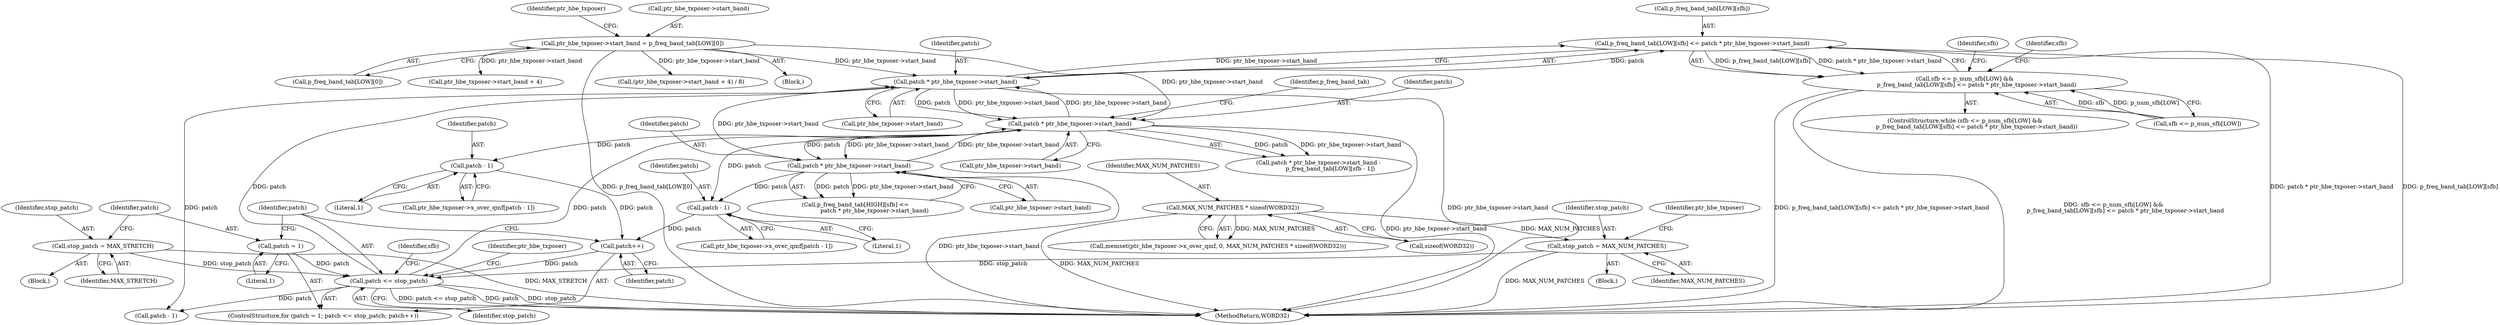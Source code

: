 digraph "0_Android_04e8cd58f075bec5892e369c8deebca9c67e855c_4@array" {
"1000465" [label="(Call,p_freq_band_tab[LOW][sfb] <= patch * ptr_hbe_txposer->start_band)"];
"1000471" [label="(Call,patch * ptr_hbe_txposer->start_band)"];
"1000452" [label="(Call,patch <= stop_patch)"];
"1000449" [label="(Call,patch = 1)"];
"1000455" [label="(Call,patch++)"];
"1000548" [label="(Call,patch - 1)"];
"1000488" [label="(Call,patch * ptr_hbe_txposer->start_band)"];
"1000536" [label="(Call,patch * ptr_hbe_txposer->start_band)"];
"1000115" [label="(Call,ptr_hbe_txposer->start_band = p_freq_band_tab[LOW][0])"];
"1000507" [label="(Call,patch - 1)"];
"1000435" [label="(Call,stop_patch = MAX_NUM_PATCHES)"];
"1000425" [label="(Call,MAX_NUM_PATCHES * sizeof(WORD32))"];
"1000445" [label="(Call,stop_patch = MAX_STRETCH)"];
"1000459" [label="(Call,sfb <= p_num_sfb[LOW] &&\n             p_freq_band_tab[LOW][sfb] <= patch * ptr_hbe_txposer->start_band)"];
"1000116" [label="(Call,ptr_hbe_txposer->start_band)"];
"1000456" [label="(Identifier,patch)"];
"1000591" [label="(MethodReturn,WORD32)"];
"1000466" [label="(Call,p_freq_band_tab[LOW][sfb])"];
"1000471" [label="(Call,patch * ptr_hbe_txposer->start_band)"];
"1000453" [label="(Identifier,patch)"];
"1000142" [label="(Call,(ptr_hbe_txposer->start_band + 4) / 8)"];
"1000437" [label="(Identifier,MAX_NUM_PATCHES)"];
"1000530" [label="(Call,p_freq_band_tab[HIGH][sfb] <=\n                     patch * ptr_hbe_txposer->start_band)"];
"1000507" [label="(Call,patch - 1)"];
"1000455" [label="(Call,patch++)"];
"1000454" [label="(Identifier,stop_patch)"];
"1000477" [label="(Identifier,sfb)"];
"1000509" [label="(Literal,1)"];
"1000461" [label="(Identifier,sfb)"];
"1000465" [label="(Call,p_freq_band_tab[LOW][sfb] <= patch * ptr_hbe_txposer->start_band)"];
"1000114" [label="(Block,)"];
"1000435" [label="(Call,stop_patch = MAX_NUM_PATCHES)"];
"1000115" [label="(Call,ptr_hbe_txposer->start_band = p_freq_band_tab[LOW][0])"];
"1000537" [label="(Identifier,patch)"];
"1000565" [label="(Call,patch - 1)"];
"1000449" [label="(Call,patch = 1)"];
"1000425" [label="(Call,MAX_NUM_PATCHES * sizeof(WORD32))"];
"1000447" [label="(Identifier,MAX_STRETCH)"];
"1000451" [label="(Literal,1)"];
"1000119" [label="(Call,p_freq_band_tab[LOW][0])"];
"1000426" [label="(Identifier,MAX_NUM_PATCHES)"];
"1000440" [label="(Identifier,ptr_hbe_txposer)"];
"1000480" [label="(Identifier,sfb)"];
"1000582" [label="(Identifier,ptr_hbe_txposer)"];
"1000487" [label="(Call,patch * ptr_hbe_txposer->start_band -\n             p_freq_band_tab[LOW][sfb - 1])"];
"1000536" [label="(Call,patch * ptr_hbe_txposer->start_band)"];
"1000495" [label="(Identifier,p_freq_band_tab)"];
"1000427" [label="(Call,sizeof(WORD32))"];
"1000548" [label="(Call,patch - 1)"];
"1000434" [label="(Block,)"];
"1000490" [label="(Call,ptr_hbe_txposer->start_band)"];
"1000459" [label="(Call,sfb <= p_num_sfb[LOW] &&\n             p_freq_band_tab[LOW][sfb] <= patch * ptr_hbe_txposer->start_band)"];
"1000446" [label="(Identifier,stop_patch)"];
"1000450" [label="(Identifier,patch)"];
"1000489" [label="(Identifier,patch)"];
"1000550" [label="(Literal,1)"];
"1000544" [label="(Call,ptr_hbe_txposer->x_over_qmf[patch - 1])"];
"1000472" [label="(Identifier,patch)"];
"1000445" [label="(Call,stop_patch = MAX_STRETCH)"];
"1000538" [label="(Call,ptr_hbe_txposer->start_band)"];
"1000458" [label="(ControlStructure,while (sfb <= p_num_sfb[LOW] &&\n             p_freq_band_tab[LOW][sfb] <= patch * ptr_hbe_txposer->start_band))"];
"1000444" [label="(Block,)"];
"1000508" [label="(Identifier,patch)"];
"1000143" [label="(Call,ptr_hbe_txposer->start_band + 4)"];
"1000436" [label="(Identifier,stop_patch)"];
"1000473" [label="(Call,ptr_hbe_txposer->start_band)"];
"1000549" [label="(Identifier,patch)"];
"1000503" [label="(Call,ptr_hbe_txposer->x_over_qmf[patch - 1])"];
"1000126" [label="(Identifier,ptr_hbe_txposer)"];
"1000460" [label="(Call,sfb <= p_num_sfb[LOW])"];
"1000448" [label="(ControlStructure,for (patch = 1; patch <= stop_patch; patch++))"];
"1000420" [label="(Call,memset(ptr_hbe_txposer->x_over_qmf, 0, MAX_NUM_PATCHES * sizeof(WORD32)))"];
"1000452" [label="(Call,patch <= stop_patch)"];
"1000488" [label="(Call,patch * ptr_hbe_txposer->start_band)"];
"1000465" -> "1000459"  [label="AST: "];
"1000465" -> "1000471"  [label="CFG: "];
"1000466" -> "1000465"  [label="AST: "];
"1000471" -> "1000465"  [label="AST: "];
"1000459" -> "1000465"  [label="CFG: "];
"1000465" -> "1000591"  [label="DDG: patch * ptr_hbe_txposer->start_band"];
"1000465" -> "1000591"  [label="DDG: p_freq_band_tab[LOW][sfb]"];
"1000465" -> "1000459"  [label="DDG: p_freq_band_tab[LOW][sfb]"];
"1000465" -> "1000459"  [label="DDG: patch * ptr_hbe_txposer->start_band"];
"1000471" -> "1000465"  [label="DDG: patch"];
"1000471" -> "1000465"  [label="DDG: ptr_hbe_txposer->start_band"];
"1000471" -> "1000473"  [label="CFG: "];
"1000472" -> "1000471"  [label="AST: "];
"1000473" -> "1000471"  [label="AST: "];
"1000471" -> "1000591"  [label="DDG: ptr_hbe_txposer->start_band"];
"1000452" -> "1000471"  [label="DDG: patch"];
"1000488" -> "1000471"  [label="DDG: ptr_hbe_txposer->start_band"];
"1000536" -> "1000471"  [label="DDG: ptr_hbe_txposer->start_band"];
"1000115" -> "1000471"  [label="DDG: ptr_hbe_txposer->start_band"];
"1000471" -> "1000488"  [label="DDG: patch"];
"1000471" -> "1000488"  [label="DDG: ptr_hbe_txposer->start_band"];
"1000471" -> "1000565"  [label="DDG: patch"];
"1000452" -> "1000448"  [label="AST: "];
"1000452" -> "1000454"  [label="CFG: "];
"1000453" -> "1000452"  [label="AST: "];
"1000454" -> "1000452"  [label="AST: "];
"1000461" -> "1000452"  [label="CFG: "];
"1000582" -> "1000452"  [label="CFG: "];
"1000452" -> "1000591"  [label="DDG: patch <= stop_patch"];
"1000452" -> "1000591"  [label="DDG: patch"];
"1000452" -> "1000591"  [label="DDG: stop_patch"];
"1000449" -> "1000452"  [label="DDG: patch"];
"1000455" -> "1000452"  [label="DDG: patch"];
"1000435" -> "1000452"  [label="DDG: stop_patch"];
"1000445" -> "1000452"  [label="DDG: stop_patch"];
"1000452" -> "1000488"  [label="DDG: patch"];
"1000452" -> "1000565"  [label="DDG: patch"];
"1000449" -> "1000448"  [label="AST: "];
"1000449" -> "1000451"  [label="CFG: "];
"1000450" -> "1000449"  [label="AST: "];
"1000451" -> "1000449"  [label="AST: "];
"1000453" -> "1000449"  [label="CFG: "];
"1000455" -> "1000448"  [label="AST: "];
"1000455" -> "1000456"  [label="CFG: "];
"1000456" -> "1000455"  [label="AST: "];
"1000453" -> "1000455"  [label="CFG: "];
"1000548" -> "1000455"  [label="DDG: patch"];
"1000507" -> "1000455"  [label="DDG: patch"];
"1000548" -> "1000544"  [label="AST: "];
"1000548" -> "1000550"  [label="CFG: "];
"1000549" -> "1000548"  [label="AST: "];
"1000550" -> "1000548"  [label="AST: "];
"1000544" -> "1000548"  [label="CFG: "];
"1000488" -> "1000548"  [label="DDG: patch"];
"1000536" -> "1000548"  [label="DDG: patch"];
"1000488" -> "1000487"  [label="AST: "];
"1000488" -> "1000490"  [label="CFG: "];
"1000489" -> "1000488"  [label="AST: "];
"1000490" -> "1000488"  [label="AST: "];
"1000495" -> "1000488"  [label="CFG: "];
"1000488" -> "1000591"  [label="DDG: ptr_hbe_txposer->start_band"];
"1000488" -> "1000487"  [label="DDG: patch"];
"1000488" -> "1000487"  [label="DDG: ptr_hbe_txposer->start_band"];
"1000536" -> "1000488"  [label="DDG: ptr_hbe_txposer->start_band"];
"1000115" -> "1000488"  [label="DDG: ptr_hbe_txposer->start_band"];
"1000488" -> "1000507"  [label="DDG: patch"];
"1000488" -> "1000536"  [label="DDG: patch"];
"1000488" -> "1000536"  [label="DDG: ptr_hbe_txposer->start_band"];
"1000536" -> "1000530"  [label="AST: "];
"1000536" -> "1000538"  [label="CFG: "];
"1000537" -> "1000536"  [label="AST: "];
"1000538" -> "1000536"  [label="AST: "];
"1000530" -> "1000536"  [label="CFG: "];
"1000536" -> "1000591"  [label="DDG: ptr_hbe_txposer->start_band"];
"1000536" -> "1000530"  [label="DDG: patch"];
"1000536" -> "1000530"  [label="DDG: ptr_hbe_txposer->start_band"];
"1000115" -> "1000114"  [label="AST: "];
"1000115" -> "1000119"  [label="CFG: "];
"1000116" -> "1000115"  [label="AST: "];
"1000119" -> "1000115"  [label="AST: "];
"1000126" -> "1000115"  [label="CFG: "];
"1000115" -> "1000591"  [label="DDG: p_freq_band_tab[LOW][0]"];
"1000115" -> "1000142"  [label="DDG: ptr_hbe_txposer->start_band"];
"1000115" -> "1000143"  [label="DDG: ptr_hbe_txposer->start_band"];
"1000507" -> "1000503"  [label="AST: "];
"1000507" -> "1000509"  [label="CFG: "];
"1000508" -> "1000507"  [label="AST: "];
"1000509" -> "1000507"  [label="AST: "];
"1000503" -> "1000507"  [label="CFG: "];
"1000435" -> "1000434"  [label="AST: "];
"1000435" -> "1000437"  [label="CFG: "];
"1000436" -> "1000435"  [label="AST: "];
"1000437" -> "1000435"  [label="AST: "];
"1000440" -> "1000435"  [label="CFG: "];
"1000435" -> "1000591"  [label="DDG: MAX_NUM_PATCHES"];
"1000425" -> "1000435"  [label="DDG: MAX_NUM_PATCHES"];
"1000425" -> "1000420"  [label="AST: "];
"1000425" -> "1000427"  [label="CFG: "];
"1000426" -> "1000425"  [label="AST: "];
"1000427" -> "1000425"  [label="AST: "];
"1000420" -> "1000425"  [label="CFG: "];
"1000425" -> "1000591"  [label="DDG: MAX_NUM_PATCHES"];
"1000425" -> "1000420"  [label="DDG: MAX_NUM_PATCHES"];
"1000445" -> "1000444"  [label="AST: "];
"1000445" -> "1000447"  [label="CFG: "];
"1000446" -> "1000445"  [label="AST: "];
"1000447" -> "1000445"  [label="AST: "];
"1000450" -> "1000445"  [label="CFG: "];
"1000445" -> "1000591"  [label="DDG: MAX_STRETCH"];
"1000459" -> "1000458"  [label="AST: "];
"1000459" -> "1000460"  [label="CFG: "];
"1000460" -> "1000459"  [label="AST: "];
"1000477" -> "1000459"  [label="CFG: "];
"1000480" -> "1000459"  [label="CFG: "];
"1000459" -> "1000591"  [label="DDG: sfb <= p_num_sfb[LOW] &&\n             p_freq_band_tab[LOW][sfb] <= patch * ptr_hbe_txposer->start_band"];
"1000459" -> "1000591"  [label="DDG: p_freq_band_tab[LOW][sfb] <= patch * ptr_hbe_txposer->start_band"];
"1000460" -> "1000459"  [label="DDG: sfb"];
"1000460" -> "1000459"  [label="DDG: p_num_sfb[LOW]"];
}
